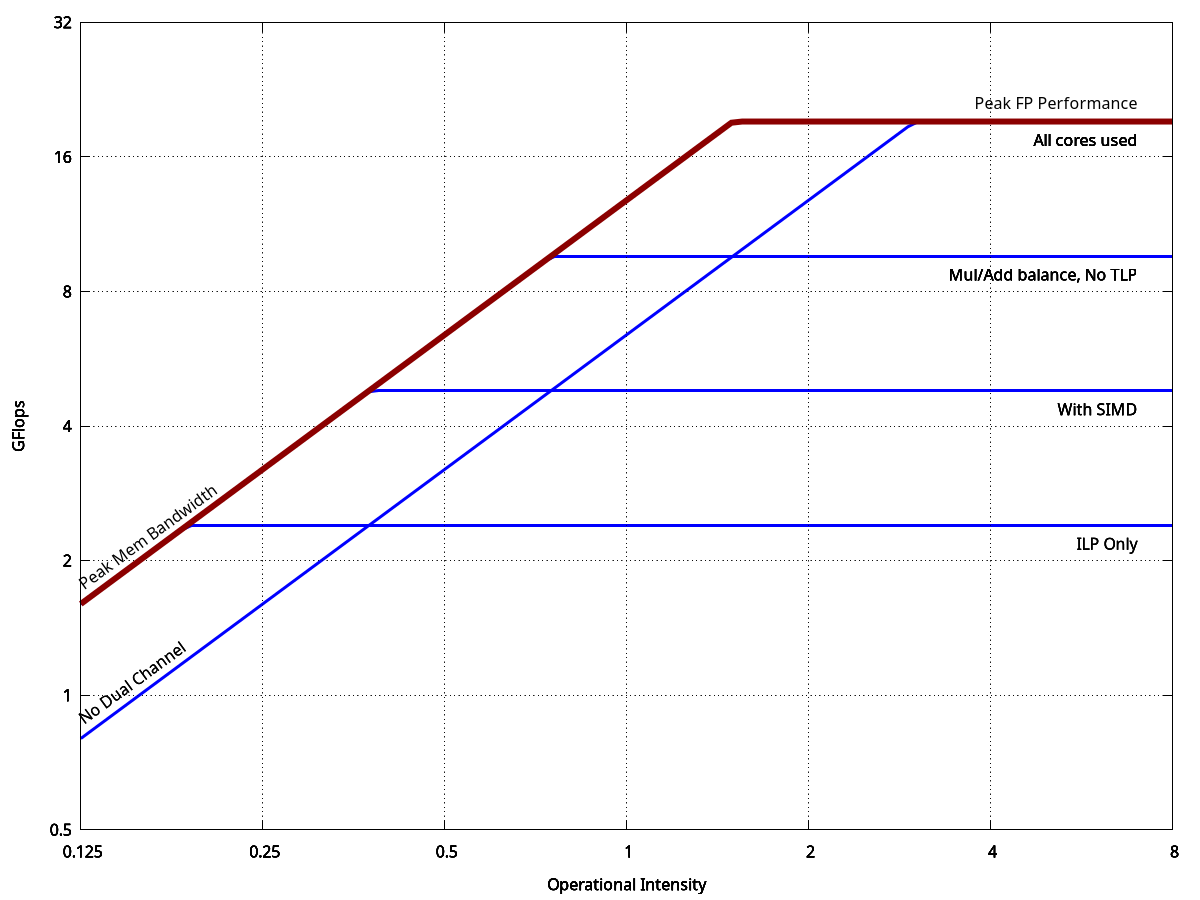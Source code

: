 # initial config
set term postscript eps enhanced
set output 'roofline.eps'
set nokey
set grid layerdefault   linetype 0 linewidth 1.000,  linetype 0 linewidth 1.000

set xlabel "Operational Intensity"
set ylabel "GFlops"

# sets log base 2 scale for both axis
set logscale x 2
set logscale y 2

# label offsets
L_MEM_X=0.125
L_MEM_ANG=36

# ragen of each axis
MAX_X=8
MAX_Y=32
set xrange [0.125:MAX_X]
set yrange [0.5:MAX_Y]

# CPU CONSTANTS
PEAK_GFLOPS=19.2
NUM_CORES=2

#ceilings
C_ALL_CORES		= 1
C_MUL_ADD_BAL	= NUM_CORES
C_SIMD			= 2 * C_MUL_ADD_BAL
C_ILP_ONLY		= 2 * C_SIMD

# MEM CONSTATS
PEAK_MEM_BW=12.8
NUM_CHANNELS=2
# first ceiling, without multiple memory channels
C_NO_MULTI_CHANNEL	= NUM_CHANNELS

# FUNCTIONS
mem_roof(x)	= x * PEAK_MEM_BW
cpu_roof	= PEAK_GFLOPS
min(x, y)	= (x < y) ? x : y

cpu_ceiling(x, y)	= min(mem_roof(x), y)
mem_ceiling(x)		= min(x, PEAK_GFLOPS)
roofline(x, y)		= cpu_ceiling(x, y)

# LINE STYLES
LINE_ROOF=1
LINE_CEIL=2
set style line LINE_ROOF	lt 1 lw 6 lc rgb "#8B0000"
set style line LINE_CEIL	lt 1 lw 3 lc rgb "blue"

# PLOTS
set multiplot


# CPU CEILINGS
# All cores (same as roofline)
set label 3 "All cores used" at (MAX_X-1),(cpu_roof/1.1) right
plot cpu_ceiling(x, cpu_roof / C_ALL_CORES) ls LINE_CEIL

# MUL/ADD balance / only 1 core
set label 4 "Mul/Add balance, No TLP" at (MAX_X-1),((cpu_roof / C_MUL_ADD_BAL)/1.1) right
plot cpu_ceiling(x, cpu_roof / C_MUL_ADD_BAL) ls LINE_CEIL

# SIMD
set label 5 "With SIMD" at (MAX_X-1),((cpu_roof / C_SIMD)/1.1) right
plot cpu_ceiling(x, cpu_roof / C_SIMD) ls LINE_CEIL

# No paralellism
set label 6 "ILP Only" at (MAX_X-1),((cpu_roof / C_ILP_ONLY)/1.1) right
plot cpu_ceiling(x, cpu_roof / C_ILP_ONLY) ls LINE_CEIL

# MEM CEILINGS
# No dual channel
set label 7 "No Dual Channel" at (L_MEM_X),(mem_roof(L_MEM_X)/C_NO_MULTI_CHANNEL*1.1) rotate by L_MEM_ANG
plot mem_ceiling(mem_roof(x) / C_NO_MULTI_CHANNEL) ls LINE_CEIL

# ROOFLINE
set label 1 "Peak FP Performance" at (MAX_X-1),(PEAK_GFLOPS*1.1) right
set label 2 "Peak Mem Bandwidth" at L_MEM_X,mem_roof(L_MEM_X)*1.1 rotate by L_MEM_ANG
plot roofline(x, cpu_roof) ls LINE_ROOF

unset multiplot
